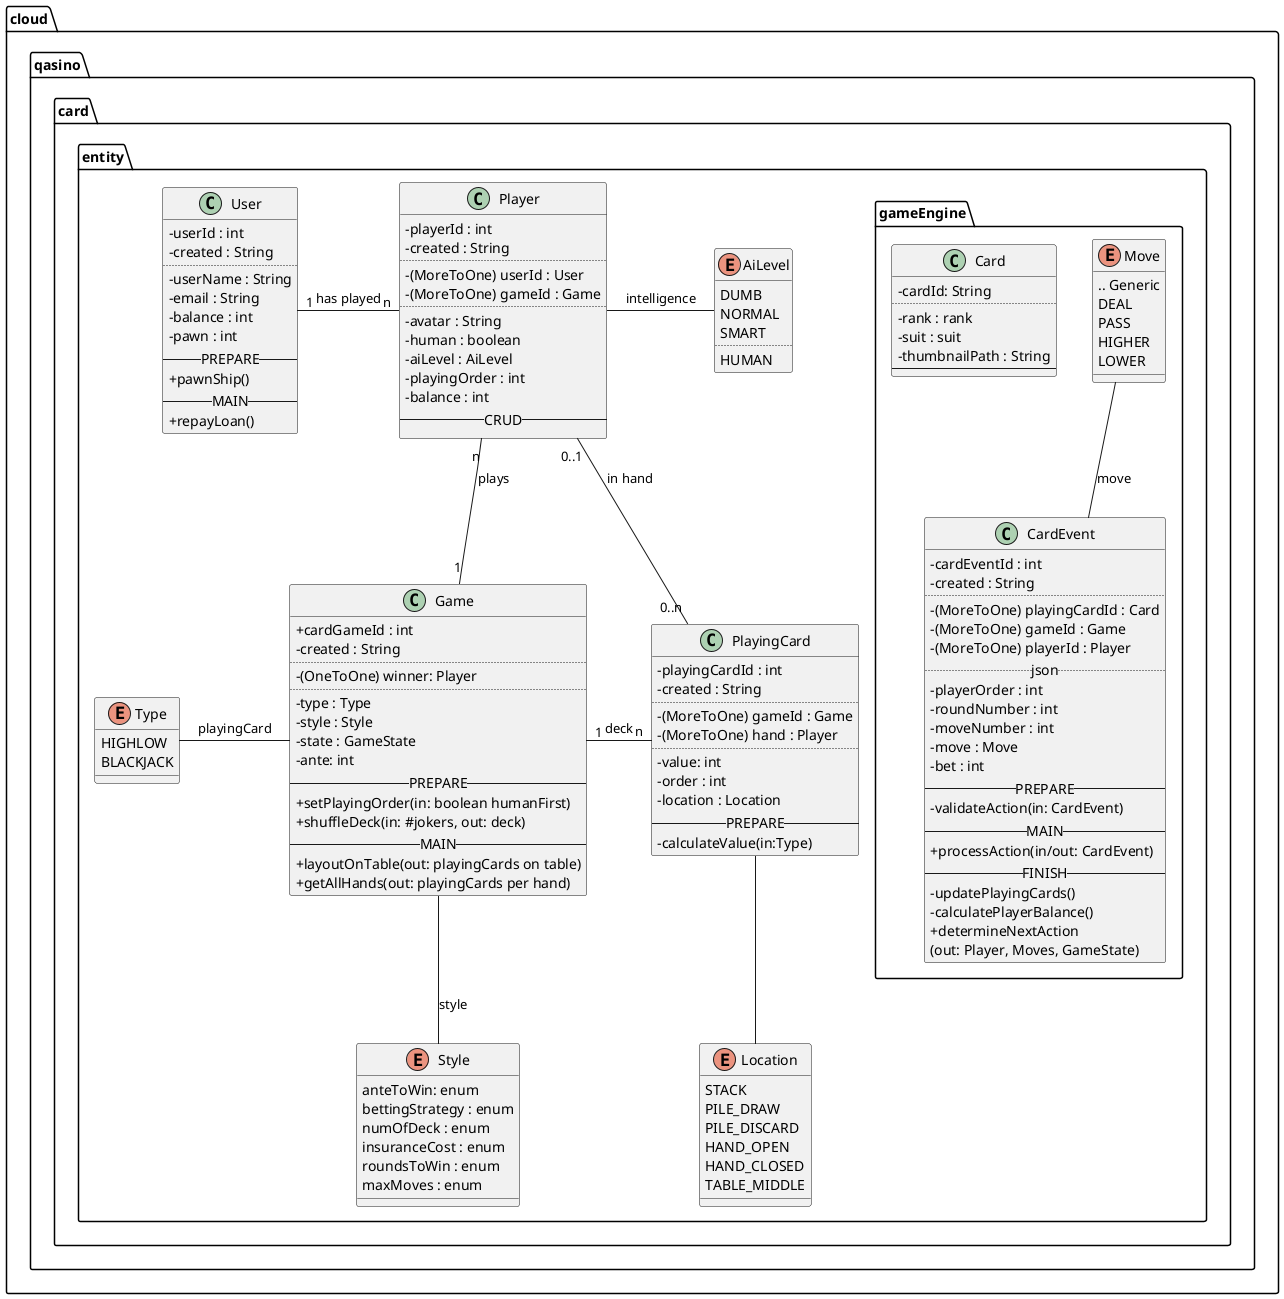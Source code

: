 @startuml src/main/resources/plantuml/Casino.png
		skinparam classAttributeIconSize 0
		package "cloud.qasino.card" {
		package "entity" {

class User {
- userId : int
- created : String
..
- userName : String
- email : String
- balance : int
- pawn : int
-- PREPARE --
+ pawnShip()
-- MAIN --
+ repayLoan()
}
User "1" -right- "n" Player: has played

class Player {
- playerId : int
- created : String
..
- (MoreToOne) userId : User
- (MoreToOne) gameId : Game
..
- avatar : String
- human : boolean
- aiLevel : AiLevel
- playingOrder : int
- balance : int
-- CRUD --
}
Player -right- AiLevel : intelligence
Player "n" -down- "1" Game : plays

enum AiLevel {
DUMB
NORMAL
SMART
..
HUMAN
}

class Game {
+ cardGameId : int
- created : String
..
- (OneToOne) winner: Player
..
- type : Type
- style : Style
- state : GameState
- ante: int
-- PREPARE --
+ setPlayingOrder(in: boolean humanFirst)
+ shuffleDeck(in: #jokers, out: deck)
-- MAIN --
+ layoutOnTable(out: playingCards on table)
+ getAllHands(out: playingCards per hand)
}

Game -left- Type : playingCard
Game -down- Style : style
Game "1" -right- "n" PlayingCard : deck

enum Type {
HIGHLOW
BLACKJACK
}

enum Style {
	anteToWin: enum
	bettingStrategy : enum
	numOfDeck : enum
	insuranceCost : enum
	roundsToWin : enum
	maxMoves : enum
}

class PlayingCard {
- playingCardId : int
- created : String
..
- (MoreToOne) gameId : Game
- (MoreToOne) hand : Player
..
- value: int
- order : int
- location : Location
-- PREPARE --
- calculateValue(in:Type)
}
PlayingCard -down- Location
PlayingCard "0..n" -up- "0..1" Player : in hand

enum Location {
STACK
PILE_DRAW
PILE_DISCARD
HAND_OPEN
HAND_CLOSED
TABLE_MIDDLE
}


package "gameEngine" {
class Card {
- cardId: String
..
- rank : rank
- suit : suit
- thumbnailPath : String
--
}

class CardEvent {
- cardEventId : int
- created : String
..
- (MoreToOne) playingCardId : Card
- (MoreToOne) gameId : Game
- (MoreToOne) playerId : Player
.. json..
- playerOrder : int
- roundNumber : int
- moveNumber : int
- move : Move
- bet : int
-- PREPARE --
- validateAction(in: CardEvent)
-- MAIN --
+ processAction(in/out: CardEvent)
-- FINISH --
- updatePlayingCards()
- calculatePlayerBalance()
+ determineNextAction
(out: Player, Moves, GameState)
}
CardEvent -up- Move : move

enum Move {
.. Generic
DEAL
PASS
HIGHER
LOWER
}
}
@enduml